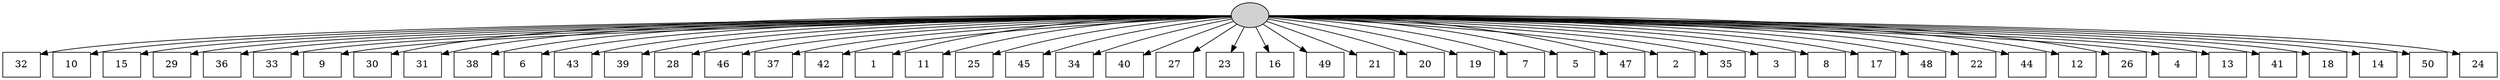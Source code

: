 digraph G {
0[style=filled, fillcolor=grey82, label=""];
1[shape=box,style=filled, fillcolor=white,label="32\n"];
2[shape=box,style=filled, fillcolor=white,label="10\n"];
3[shape=box,style=filled, fillcolor=white,label="15\n"];
4[shape=box,style=filled, fillcolor=white,label="29\n"];
5[shape=box,style=filled, fillcolor=white,label="36\n"];
6[shape=box,style=filled, fillcolor=white,label="33\n"];
7[shape=box,style=filled, fillcolor=white,label="9\n"];
8[shape=box,style=filled, fillcolor=white,label="30\n"];
9[shape=box,style=filled, fillcolor=white,label="31\n"];
10[shape=box,style=filled, fillcolor=white,label="38\n"];
11[shape=box,style=filled, fillcolor=white,label="6\n"];
12[shape=box,style=filled, fillcolor=white,label="43\n"];
13[shape=box,style=filled, fillcolor=white,label="39\n"];
14[shape=box,style=filled, fillcolor=white,label="28\n"];
15[shape=box,style=filled, fillcolor=white,label="46\n"];
16[shape=box,style=filled, fillcolor=white,label="37\n"];
17[shape=box,style=filled, fillcolor=white,label="42\n"];
18[shape=box,style=filled, fillcolor=white,label="1\n"];
19[shape=box,style=filled, fillcolor=white,label="11\n"];
20[shape=box,style=filled, fillcolor=white,label="25\n"];
21[shape=box,style=filled, fillcolor=white,label="45\n"];
22[shape=box,style=filled, fillcolor=white,label="34\n"];
23[shape=box,style=filled, fillcolor=white,label="40\n"];
24[shape=box,style=filled, fillcolor=white,label="27\n"];
25[shape=box,style=filled, fillcolor=white,label="23\n"];
26[shape=box,style=filled, fillcolor=white,label="16\n"];
27[shape=box,style=filled, fillcolor=white,label="49\n"];
28[shape=box,style=filled, fillcolor=white,label="21\n"];
29[shape=box,style=filled, fillcolor=white,label="20\n"];
30[shape=box,style=filled, fillcolor=white,label="19\n"];
31[shape=box,style=filled, fillcolor=white,label="7\n"];
32[shape=box,style=filled, fillcolor=white,label="5\n"];
33[shape=box,style=filled, fillcolor=white,label="47\n"];
34[shape=box,style=filled, fillcolor=white,label="2\n"];
35[shape=box,style=filled, fillcolor=white,label="35\n"];
36[shape=box,style=filled, fillcolor=white,label="3\n"];
37[shape=box,style=filled, fillcolor=white,label="8\n"];
38[shape=box,style=filled, fillcolor=white,label="17\n"];
39[shape=box,style=filled, fillcolor=white,label="48\n"];
40[shape=box,style=filled, fillcolor=white,label="22\n"];
41[shape=box,style=filled, fillcolor=white,label="44\n"];
42[shape=box,style=filled, fillcolor=white,label="12\n"];
43[shape=box,style=filled, fillcolor=white,label="26\n"];
44[shape=box,style=filled, fillcolor=white,label="4\n"];
45[shape=box,style=filled, fillcolor=white,label="13\n"];
46[shape=box,style=filled, fillcolor=white,label="41\n"];
47[shape=box,style=filled, fillcolor=white,label="18\n"];
48[shape=box,style=filled, fillcolor=white,label="14\n"];
49[shape=box,style=filled, fillcolor=white,label="50\n"];
50[shape=box,style=filled, fillcolor=white,label="24\n"];
0->1 ;
0->2 ;
0->3 ;
0->4 ;
0->5 ;
0->6 ;
0->7 ;
0->8 ;
0->9 ;
0->10 ;
0->11 ;
0->12 ;
0->13 ;
0->14 ;
0->15 ;
0->16 ;
0->17 ;
0->18 ;
0->19 ;
0->20 ;
0->21 ;
0->22 ;
0->23 ;
0->24 ;
0->25 ;
0->26 ;
0->27 ;
0->28 ;
0->29 ;
0->30 ;
0->31 ;
0->32 ;
0->33 ;
0->34 ;
0->35 ;
0->36 ;
0->37 ;
0->38 ;
0->39 ;
0->40 ;
0->41 ;
0->42 ;
0->43 ;
0->44 ;
0->45 ;
0->46 ;
0->47 ;
0->48 ;
0->49 ;
0->50 ;
}
